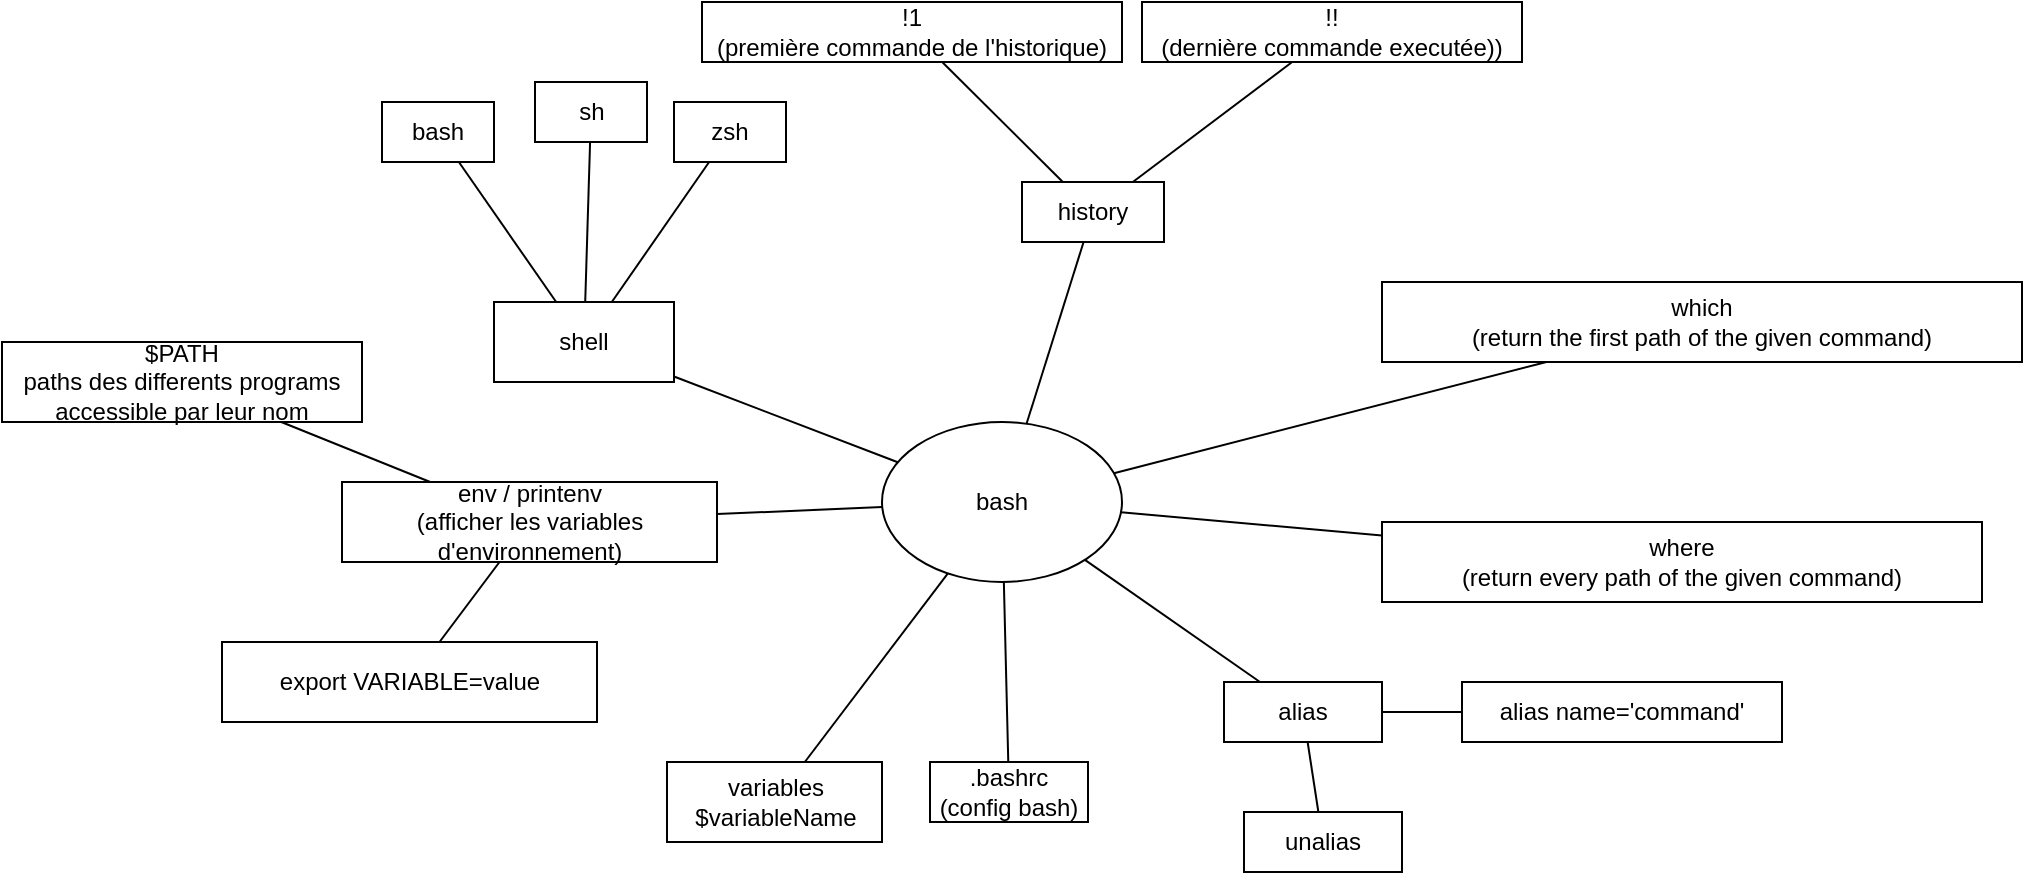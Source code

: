 <mxfile version="14.6.13" type="device"><diagram id="VQX3MigT3HoNEIP9rIJR" name="Page-1"><mxGraphModel dx="2047" dy="1213" grid="1" gridSize="10" guides="1" tooltips="1" connect="1" arrows="1" fold="1" page="1" pageScale="1" pageWidth="827" pageHeight="1169" math="0" shadow="0"><root><mxCell id="0"/><mxCell id="1" parent="0"/><mxCell id="z5LIij8qOpLwIOXp48wV-2" value="" style="rounded=0;orthogonalLoop=1;jettySize=auto;html=1;endArrow=none;endFill=0;" edge="1" parent="1" source="AcotedsqNkJvRrT5t4SL-1" target="z5LIij8qOpLwIOXp48wV-1"><mxGeometry relative="1" as="geometry"/></mxCell><mxCell id="AcotedsqNkJvRrT5t4SL-1" value="bash" style="ellipse;whiteSpace=wrap;html=1;" parent="1" vertex="1"><mxGeometry x="350" y="390" width="120" height="80" as="geometry"/></mxCell><mxCell id="z5LIij8qOpLwIOXp48wV-6" value="" style="edgeStyle=none;rounded=0;orthogonalLoop=1;jettySize=auto;html=1;endArrow=none;endFill=0;" edge="1" parent="1" source="z5LIij8qOpLwIOXp48wV-1" target="z5LIij8qOpLwIOXp48wV-4"><mxGeometry relative="1" as="geometry"/></mxCell><mxCell id="z5LIij8qOpLwIOXp48wV-1" value="shell" style="rounded=0;whiteSpace=wrap;html=1;" vertex="1" parent="1"><mxGeometry x="156" y="330" width="90" height="40" as="geometry"/></mxCell><mxCell id="z5LIij8qOpLwIOXp48wV-3" value="bash" style="rounded=0;whiteSpace=wrap;html=1;direction=west;" vertex="1" parent="1"><mxGeometry x="100" y="230" width="56" height="30" as="geometry"/></mxCell><mxCell id="z5LIij8qOpLwIOXp48wV-4" value="sh" style="rounded=0;whiteSpace=wrap;html=1;direction=west;" vertex="1" parent="1"><mxGeometry x="176.5" y="220" width="56" height="30" as="geometry"/></mxCell><mxCell id="z5LIij8qOpLwIOXp48wV-5" value="zsh" style="rounded=0;whiteSpace=wrap;html=1;direction=west;" vertex="1" parent="1"><mxGeometry x="246" y="230" width="56" height="30" as="geometry"/></mxCell><mxCell id="z5LIij8qOpLwIOXp48wV-7" value="" style="edgeStyle=none;rounded=0;orthogonalLoop=1;jettySize=auto;html=1;endArrow=none;endFill=0;" edge="1" parent="1" source="z5LIij8qOpLwIOXp48wV-1" target="z5LIij8qOpLwIOXp48wV-5"><mxGeometry relative="1" as="geometry"><mxPoint x="211.609" y="340" as="sourcePoint"/><mxPoint x="214.043" y="260" as="targetPoint"/></mxGeometry></mxCell><mxCell id="z5LIij8qOpLwIOXp48wV-8" value="" style="edgeStyle=none;rounded=0;orthogonalLoop=1;jettySize=auto;html=1;endArrow=none;endFill=0;" edge="1" parent="1" source="z5LIij8qOpLwIOXp48wV-1" target="z5LIij8qOpLwIOXp48wV-3"><mxGeometry relative="1" as="geometry"><mxPoint x="224.905" y="340" as="sourcePoint"/><mxPoint x="273.571" y="270" as="targetPoint"/></mxGeometry></mxCell><mxCell id="z5LIij8qOpLwIOXp48wV-12" value="" style="rounded=0;orthogonalLoop=1;jettySize=auto;html=1;endArrow=none;endFill=0;" edge="1" parent="1" source="z5LIij8qOpLwIOXp48wV-9" target="z5LIij8qOpLwIOXp48wV-11"><mxGeometry relative="1" as="geometry"/></mxCell><mxCell id="z5LIij8qOpLwIOXp48wV-18" style="edgeStyle=none;rounded=0;orthogonalLoop=1;jettySize=auto;html=1;endArrow=none;endFill=0;" edge="1" parent="1" source="AcotedsqNkJvRrT5t4SL-1" target="z5LIij8qOpLwIOXp48wV-16"><mxGeometry relative="1" as="geometry"><mxPoint x="640" y="280" as="targetPoint"/></mxGeometry></mxCell><mxCell id="z5LIij8qOpLwIOXp48wV-9" value="history" style="rounded=0;whiteSpace=wrap;html=1;" vertex="1" parent="1"><mxGeometry x="420" y="270" width="71" height="30" as="geometry"/></mxCell><mxCell id="z5LIij8qOpLwIOXp48wV-10" value="!1&lt;br&gt;(première commande de l'historique)" style="rounded=0;whiteSpace=wrap;html=1;" vertex="1" parent="1"><mxGeometry x="260" y="180" width="210" height="30" as="geometry"/></mxCell><mxCell id="z5LIij8qOpLwIOXp48wV-11" value="!!&lt;br&gt;(dernière commande executée))" style="rounded=0;whiteSpace=wrap;html=1;" vertex="1" parent="1"><mxGeometry x="480" y="180" width="190" height="30" as="geometry"/></mxCell><mxCell id="z5LIij8qOpLwIOXp48wV-13" value="" style="rounded=0;orthogonalLoop=1;jettySize=auto;html=1;endArrow=none;endFill=0;" edge="1" parent="1" source="z5LIij8qOpLwIOXp48wV-9" target="z5LIij8qOpLwIOXp48wV-10"><mxGeometry relative="1" as="geometry"><mxPoint x="510.375" y="250" as="sourcePoint"/><mxPoint x="560.125" y="220" as="targetPoint"/></mxGeometry></mxCell><mxCell id="z5LIij8qOpLwIOXp48wV-14" value="" style="rounded=0;orthogonalLoop=1;jettySize=auto;html=1;endArrow=none;endFill=0;" edge="1" parent="1" source="z5LIij8qOpLwIOXp48wV-9" target="AcotedsqNkJvRrT5t4SL-1"><mxGeometry relative="1" as="geometry"><mxPoint x="457.875" y="250" as="sourcePoint"/><mxPoint x="402.625" y="220" as="targetPoint"/></mxGeometry></mxCell><mxCell id="z5LIij8qOpLwIOXp48wV-15" value="which&lt;br&gt;(return the first path of the given command)" style="rounded=0;whiteSpace=wrap;html=1;" vertex="1" parent="1"><mxGeometry x="600" y="320" width="320" height="40" as="geometry"/></mxCell><mxCell id="z5LIij8qOpLwIOXp48wV-16" value="where&lt;br&gt;(return every path of the given command)" style="rounded=0;whiteSpace=wrap;html=1;" vertex="1" parent="1"><mxGeometry x="600" y="440" width="300" height="40" as="geometry"/></mxCell><mxCell id="z5LIij8qOpLwIOXp48wV-17" value="" style="rounded=0;orthogonalLoop=1;jettySize=auto;html=1;endArrow=none;endFill=0;" edge="1" parent="1" source="z5LIij8qOpLwIOXp48wV-15" target="AcotedsqNkJvRrT5t4SL-1"><mxGeometry relative="1" as="geometry"><mxPoint x="460.774" y="310" as="sourcePoint"/><mxPoint x="432.156" y="400.83" as="targetPoint"/></mxGeometry></mxCell><mxCell id="z5LIij8qOpLwIOXp48wV-19" value="alias" style="rounded=0;whiteSpace=wrap;html=1;" vertex="1" parent="1"><mxGeometry x="521" y="520" width="79" height="30" as="geometry"/></mxCell><mxCell id="z5LIij8qOpLwIOXp48wV-20" value="alias name='command'" style="rounded=0;whiteSpace=wrap;html=1;" vertex="1" parent="1"><mxGeometry x="640" y="520" width="160" height="30" as="geometry"/></mxCell><mxCell id="z5LIij8qOpLwIOXp48wV-21" style="edgeStyle=none;rounded=0;orthogonalLoop=1;jettySize=auto;html=1;endArrow=none;endFill=0;" edge="1" parent="1" source="AcotedsqNkJvRrT5t4SL-1" target="z5LIij8qOpLwIOXp48wV-19"><mxGeometry relative="1" as="geometry"><mxPoint x="610" y="456.765" as="targetPoint"/><mxPoint x="479.527" y="445.013" as="sourcePoint"/></mxGeometry></mxCell><mxCell id="z5LIij8qOpLwIOXp48wV-22" style="edgeStyle=none;rounded=0;orthogonalLoop=1;jettySize=auto;html=1;endArrow=none;endFill=0;" edge="1" parent="1" source="z5LIij8qOpLwIOXp48wV-19" target="z5LIij8qOpLwIOXp48wV-20"><mxGeometry relative="1" as="geometry"><mxPoint x="446.143" y="530" as="targetPoint"/><mxPoint x="431.347" y="479.278" as="sourcePoint"/></mxGeometry></mxCell><mxCell id="z5LIij8qOpLwIOXp48wV-23" value=".bashrc&lt;br&gt;(config bash)" style="rounded=0;whiteSpace=wrap;html=1;" vertex="1" parent="1"><mxGeometry x="374" y="560" width="79" height="30" as="geometry"/></mxCell><mxCell id="z5LIij8qOpLwIOXp48wV-24" style="edgeStyle=none;rounded=0;orthogonalLoop=1;jettySize=auto;html=1;endArrow=none;endFill=0;" edge="1" parent="1" source="AcotedsqNkJvRrT5t4SL-1" target="z5LIij8qOpLwIOXp48wV-23"><mxGeometry relative="1" as="geometry"><mxPoint x="549" y="530" as="targetPoint"/><mxPoint x="461.451" y="468.92" as="sourcePoint"/></mxGeometry></mxCell><mxCell id="z5LIij8qOpLwIOXp48wV-25" value="unalias" style="rounded=0;whiteSpace=wrap;html=1;" vertex="1" parent="1"><mxGeometry x="531" y="585" width="79" height="30" as="geometry"/></mxCell><mxCell id="z5LIij8qOpLwIOXp48wV-26" style="edgeStyle=none;rounded=0;orthogonalLoop=1;jettySize=auto;html=1;endArrow=none;endFill=0;" edge="1" parent="1" source="z5LIij8qOpLwIOXp48wV-19" target="z5LIij8qOpLwIOXp48wV-25"><mxGeometry relative="1" as="geometry"><mxPoint x="549" y="530" as="targetPoint"/><mxPoint x="461.451" y="468.92" as="sourcePoint"/></mxGeometry></mxCell><mxCell id="z5LIij8qOpLwIOXp48wV-27" value="variables&lt;br&gt;$variableName" style="rounded=0;whiteSpace=wrap;html=1;" vertex="1" parent="1"><mxGeometry x="242.5" y="560" width="107.5" height="40" as="geometry"/></mxCell><mxCell id="z5LIij8qOpLwIOXp48wV-28" style="edgeStyle=none;rounded=0;orthogonalLoop=1;jettySize=auto;html=1;endArrow=none;endFill=0;" edge="1" parent="1" source="AcotedsqNkJvRrT5t4SL-1" target="z5LIij8qOpLwIOXp48wV-27"><mxGeometry relative="1" as="geometry"><mxPoint x="423.138" y="570" as="targetPoint"/><mxPoint x="420.923" y="479.995" as="sourcePoint"/></mxGeometry></mxCell><mxCell id="z5LIij8qOpLwIOXp48wV-29" value="env / printenv&lt;br&gt;(afficher les variables d'environnement)" style="rounded=0;whiteSpace=wrap;html=1;" vertex="1" parent="1"><mxGeometry x="80" y="420" width="187.5" height="40" as="geometry"/></mxCell><mxCell id="z5LIij8qOpLwIOXp48wV-30" value="" style="rounded=0;orthogonalLoop=1;jettySize=auto;html=1;endArrow=none;endFill=0;" edge="1" parent="1" source="AcotedsqNkJvRrT5t4SL-1" target="z5LIij8qOpLwIOXp48wV-29"><mxGeometry relative="1" as="geometry"><mxPoint x="367.808" y="420.269" as="sourcePoint"/><mxPoint x="256" y="377.225" as="targetPoint"/></mxGeometry></mxCell><mxCell id="z5LIij8qOpLwIOXp48wV-31" value="export VARIABLE=value" style="rounded=0;whiteSpace=wrap;html=1;" vertex="1" parent="1"><mxGeometry x="20" y="500" width="187.5" height="40" as="geometry"/></mxCell><mxCell id="z5LIij8qOpLwIOXp48wV-32" value="" style="rounded=0;orthogonalLoop=1;jettySize=auto;html=1;endArrow=none;endFill=0;" edge="1" parent="1" source="z5LIij8qOpLwIOXp48wV-29" target="z5LIij8qOpLwIOXp48wV-31"><mxGeometry relative="1" as="geometry"><mxPoint x="360.12" y="442.53" as="sourcePoint"/><mxPoint x="277.5" y="446.032" as="targetPoint"/></mxGeometry></mxCell><mxCell id="z5LIij8qOpLwIOXp48wV-33" value="$PATH&lt;br&gt;paths des differents programs accessible par leur nom" style="rounded=0;whiteSpace=wrap;html=1;" vertex="1" parent="1"><mxGeometry x="-90" y="350" width="180" height="40" as="geometry"/></mxCell><mxCell id="z5LIij8qOpLwIOXp48wV-34" value="" style="rounded=0;orthogonalLoop=1;jettySize=auto;html=1;endArrow=none;endFill=0;" edge="1" parent="1" source="z5LIij8qOpLwIOXp48wV-33" target="z5LIij8qOpLwIOXp48wV-29"><mxGeometry relative="1" as="geometry"><mxPoint x="168.75" y="470" as="sourcePoint"/><mxPoint x="138.75" y="510" as="targetPoint"/></mxGeometry></mxCell></root></mxGraphModel></diagram></mxfile>